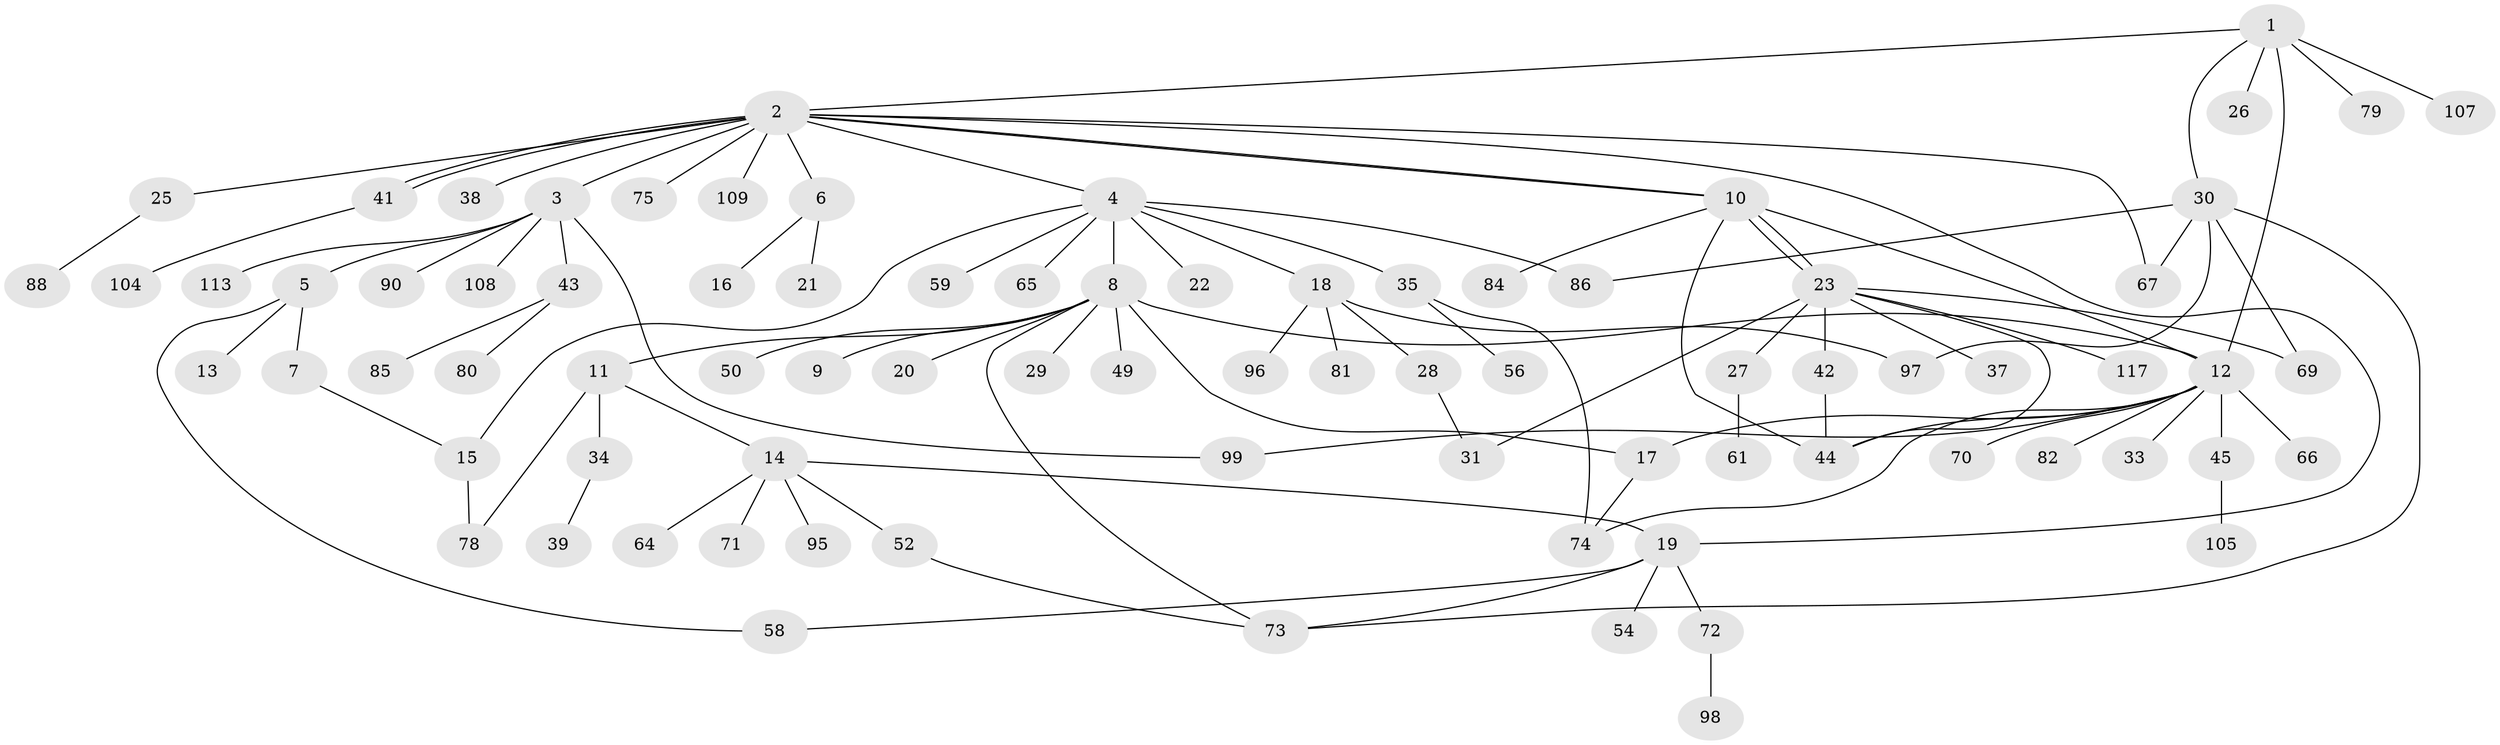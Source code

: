 // original degree distribution, {6: 0.03389830508474576, 14: 0.00847457627118644, 7: 0.00847457627118644, 10: 0.03389830508474576, 4: 0.0423728813559322, 3: 0.11016949152542373, 2: 0.2288135593220339, 8: 0.00847457627118644, 9: 0.00847457627118644, 1: 0.5, 5: 0.01694915254237288}
// Generated by graph-tools (version 1.1) at 2025/18/03/04/25 18:18:03]
// undirected, 82 vertices, 105 edges
graph export_dot {
graph [start="1"]
  node [color=gray90,style=filled];
  1;
  2;
  3;
  4 [super="+48"];
  5;
  6;
  7 [super="+40+87"];
  8;
  9 [super="+36"];
  10;
  11;
  12 [super="+32+93+24+63"];
  13;
  14 [super="+46"];
  15;
  16;
  17 [super="+60"];
  18;
  19 [super="+68+62+115+51"];
  20 [super="+55+57"];
  21;
  22;
  23 [super="+47"];
  25;
  26;
  27;
  28;
  29;
  30;
  31 [super="+77"];
  33;
  34 [super="+53+76+114"];
  35;
  37;
  38;
  39;
  41;
  42;
  43;
  44 [super="+94"];
  45;
  49;
  50;
  52;
  54 [super="+83"];
  56;
  58;
  59 [super="+106"];
  61;
  64;
  65;
  66;
  67;
  69;
  70;
  71;
  72;
  73;
  74 [super="+89+100+92"];
  75;
  78;
  79 [super="+91"];
  80;
  81;
  82;
  84;
  85;
  86;
  88;
  90;
  95;
  96;
  97 [super="+111"];
  98;
  99 [super="+102"];
  104;
  105;
  107;
  108;
  109;
  113;
  117;
  1 -- 2;
  1 -- 26;
  1 -- 30;
  1 -- 79;
  1 -- 107;
  1 -- 12;
  2 -- 3;
  2 -- 4;
  2 -- 6;
  2 -- 10;
  2 -- 10;
  2 -- 19;
  2 -- 25;
  2 -- 38;
  2 -- 41;
  2 -- 41;
  2 -- 67;
  2 -- 75;
  2 -- 109;
  3 -- 5;
  3 -- 43;
  3 -- 90;
  3 -- 99;
  3 -- 108;
  3 -- 113;
  4 -- 8;
  4 -- 15;
  4 -- 18;
  4 -- 22;
  4 -- 35;
  4 -- 59;
  4 -- 65;
  4 -- 86;
  5 -- 7;
  5 -- 13;
  5 -- 58;
  6 -- 16;
  6 -- 21;
  7 -- 15;
  8 -- 9;
  8 -- 11;
  8 -- 12;
  8 -- 17;
  8 -- 20;
  8 -- 29;
  8 -- 49;
  8 -- 50;
  8 -- 73;
  10 -- 12 [weight=2];
  10 -- 23;
  10 -- 23;
  10 -- 84;
  10 -- 44;
  11 -- 14;
  11 -- 34;
  11 -- 78;
  12 -- 17;
  12 -- 45;
  12 -- 33;
  12 -- 82;
  12 -- 70;
  12 -- 66;
  12 -- 44;
  12 -- 99;
  12 -- 74;
  14 -- 19;
  14 -- 52;
  14 -- 71;
  14 -- 95;
  14 -- 64;
  15 -- 78;
  17 -- 74;
  18 -- 28;
  18 -- 81;
  18 -- 96;
  18 -- 97;
  19 -- 54;
  19 -- 58;
  19 -- 72;
  19 -- 73;
  23 -- 27;
  23 -- 31;
  23 -- 37;
  23 -- 42;
  23 -- 69;
  23 -- 117;
  23 -- 44;
  25 -- 88;
  27 -- 61;
  28 -- 31;
  30 -- 67;
  30 -- 69;
  30 -- 73;
  30 -- 86;
  30 -- 97;
  34 -- 39;
  35 -- 56;
  35 -- 74;
  41 -- 104;
  42 -- 44;
  43 -- 80;
  43 -- 85;
  45 -- 105;
  52 -- 73;
  72 -- 98;
}
